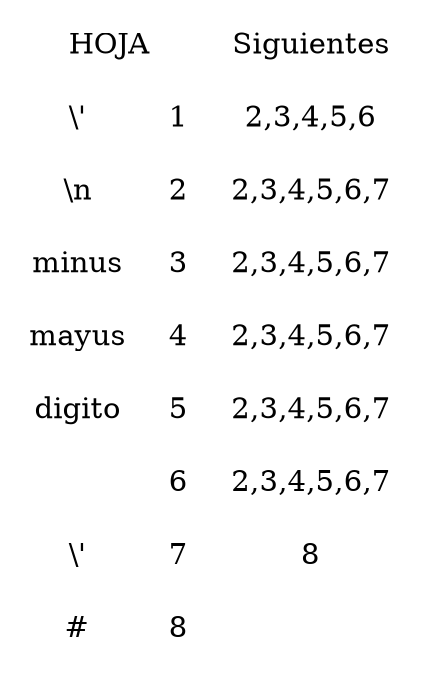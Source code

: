 digraph grafica{
rankdir=LR;
forcelabels= true;
node [shape = plain];
nodo32 [label = <<table border = '0' cellboder = '1' cellspacing='0' cellpadding='10'>
<tr>
<td COLSPAN='2'>HOJA</td>
<td>Siguientes</td>
</tr>
<tr>
<td>\'</td>
<td>1</td>
<td>2,3,4,5,6</td>
</tr>
<tr>
<td>\n</td>
<td>2</td>
<td>2,3,4,5,6,7</td>
</tr>
<tr>
<td>minus</td>
<td>3</td>
<td>2,3,4,5,6,7</td>
</tr>
<tr>
<td>mayus</td>
<td>4</td>
<td>2,3,4,5,6,7</td>
</tr>
<tr>
<td>digito</td>
<td>5</td>
<td>2,3,4,5,6,7</td>
</tr>
<tr>
<td> </td>
<td>6</td>
<td>2,3,4,5,6,7</td>
</tr>
<tr>
<td>\'</td>
<td>7</td>
<td>8</td>
</tr>
<tr>
<td>#</td>
<td>8</td>
<td></td>
</tr>
</table>>];

}